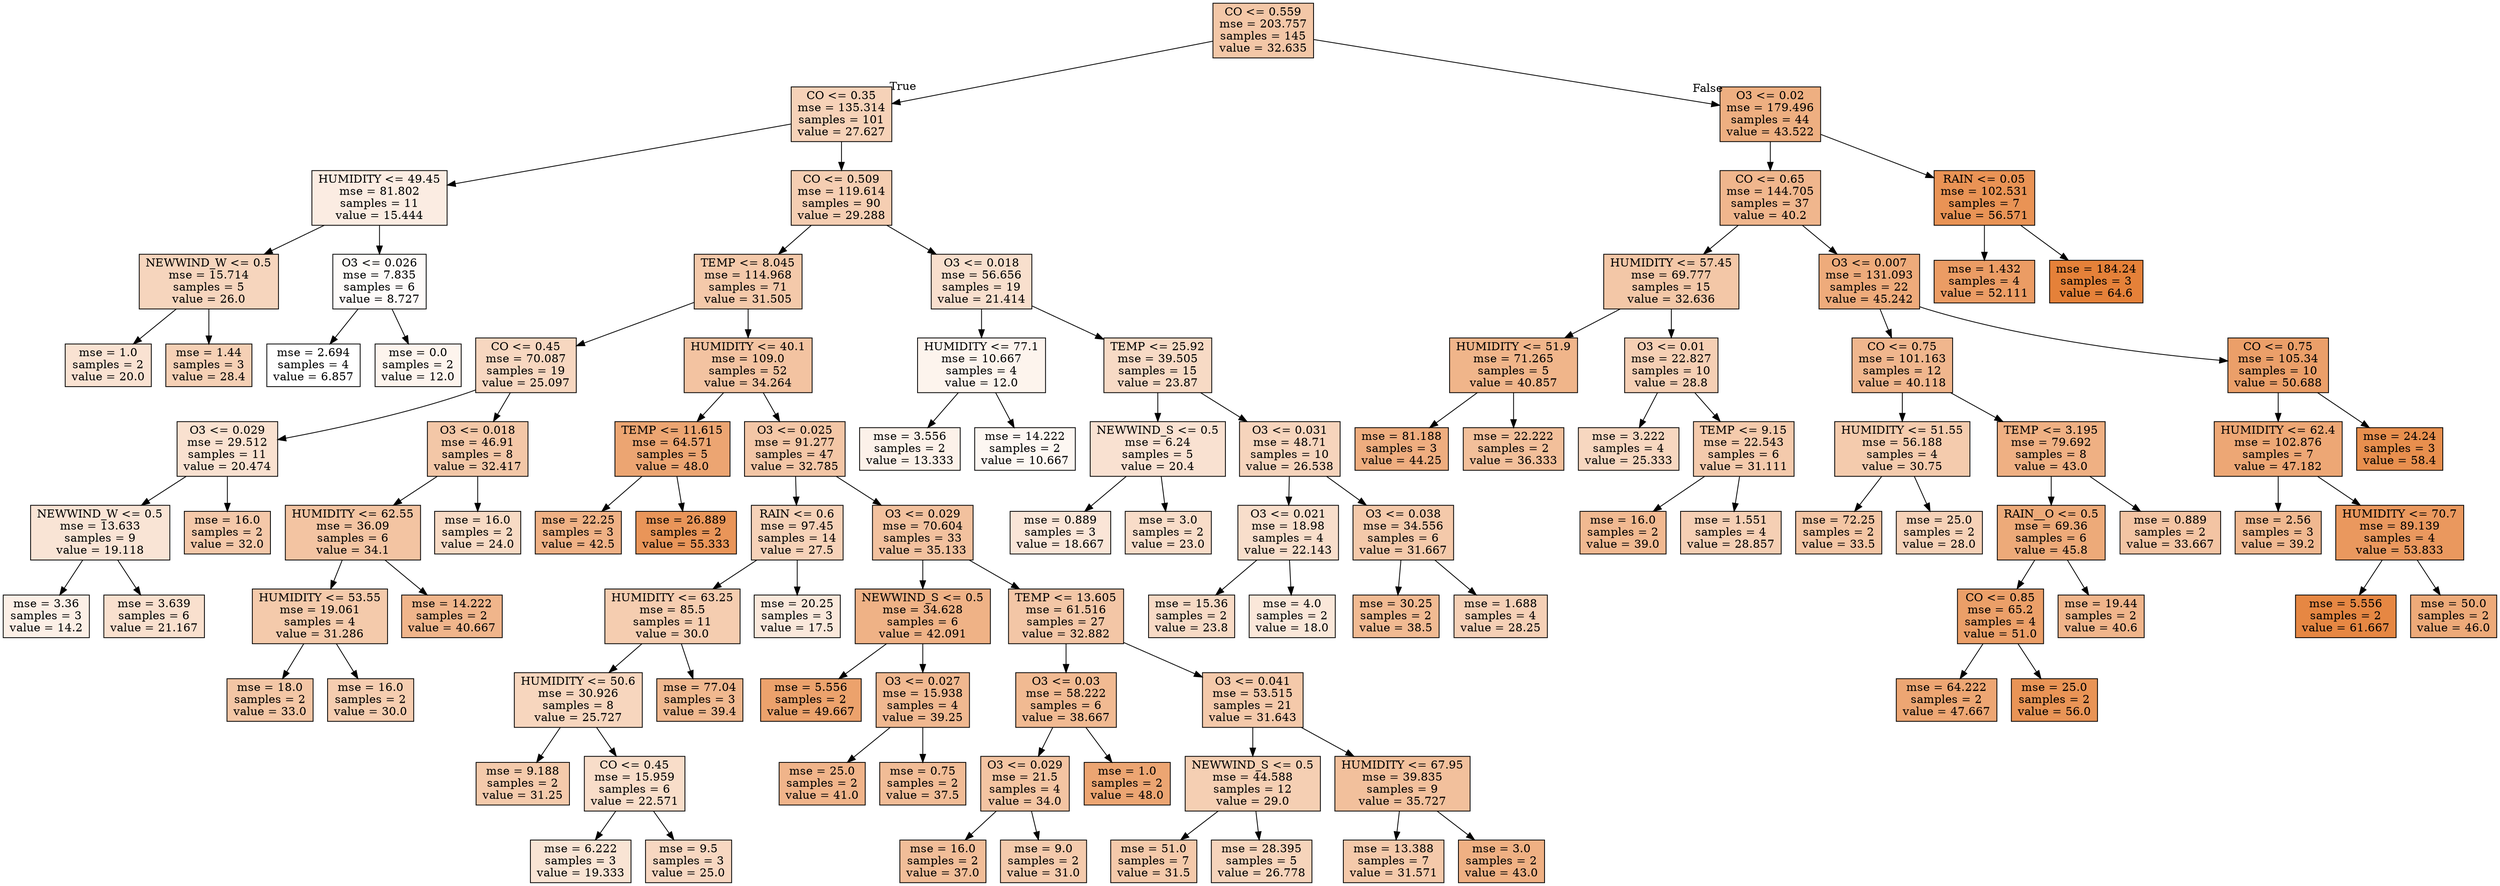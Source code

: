 digraph Tree {
node [shape=box, style="filled", color="black"] ;
0 [label="CO <= 0.559\nmse = 203.757\nsamples = 145\nvalue = 32.635", fillcolor="#f3c7a7"] ;
1 [label="CO <= 0.35\nmse = 135.314\nsamples = 101\nvalue = 27.627", fillcolor="#f6d2b8"] ;
0 -> 1 [labeldistance=2.5, labelangle=45, headlabel="True"] ;
2 [label="HUMIDITY <= 49.45\nmse = 81.802\nsamples = 11\nvalue = 15.444", fillcolor="#fbece2"] ;
1 -> 2 ;
3 [label="NEWWIND_W <= 0.5\nmse = 15.714\nsamples = 5\nvalue = 26.0", fillcolor="#f6d5bd"] ;
2 -> 3 ;
4 [label="mse = 1.0\nsamples = 2\nvalue = 20.0", fillcolor="#f9e2d2"] ;
3 -> 4 ;
5 [label="mse = 1.44\nsamples = 3\nvalue = 28.4", fillcolor="#f5d0b5"] ;
3 -> 5 ;
6 [label="O3 <= 0.026\nmse = 7.835\nsamples = 6\nvalue = 8.727", fillcolor="#fefbf9"] ;
2 -> 6 ;
7 [label="mse = 2.694\nsamples = 4\nvalue = 6.857", fillcolor="#ffffff"] ;
6 -> 7 ;
8 [label="mse = 0.0\nsamples = 2\nvalue = 12.0", fillcolor="#fdf4ed"] ;
6 -> 8 ;
9 [label="CO <= 0.509\nmse = 119.614\nsamples = 90\nvalue = 29.288", fillcolor="#f5ceb2"] ;
1 -> 9 ;
10 [label="TEMP <= 8.045\nmse = 114.968\nsamples = 71\nvalue = 31.505", fillcolor="#f4c9aa"] ;
9 -> 10 ;
11 [label="CO <= 0.45\nmse = 70.087\nsamples = 19\nvalue = 25.097", fillcolor="#f7d7c0"] ;
10 -> 11 ;
12 [label="O3 <= 0.029\nmse = 29.512\nsamples = 11\nvalue = 20.474", fillcolor="#f9e1d0"] ;
11 -> 12 ;
13 [label="NEWWIND_W <= 0.5\nmse = 13.633\nsamples = 9\nvalue = 19.118", fillcolor="#f9e4d5"] ;
12 -> 13 ;
14 [label="mse = 3.36\nsamples = 3\nvalue = 14.2", fillcolor="#fcefe6"] ;
13 -> 14 ;
15 [label="mse = 3.639\nsamples = 6\nvalue = 21.167", fillcolor="#f9e0ce"] ;
13 -> 15 ;
16 [label="mse = 16.0\nsamples = 2\nvalue = 32.0", fillcolor="#f4c8a9"] ;
12 -> 16 ;
17 [label="O3 <= 0.018\nmse = 46.91\nsamples = 8\nvalue = 32.417", fillcolor="#f3c7a7"] ;
11 -> 17 ;
18 [label="HUMIDITY <= 62.55\nmse = 36.09\nsamples = 6\nvalue = 34.1", fillcolor="#f3c4a2"] ;
17 -> 18 ;
19 [label="HUMIDITY <= 53.55\nmse = 19.061\nsamples = 4\nvalue = 31.286", fillcolor="#f4caab"] ;
18 -> 19 ;
20 [label="mse = 18.0\nsamples = 2\nvalue = 33.0", fillcolor="#f3c6a5"] ;
19 -> 20 ;
21 [label="mse = 16.0\nsamples = 2\nvalue = 30.0", fillcolor="#f5cdb0"] ;
19 -> 21 ;
22 [label="mse = 14.222\nsamples = 2\nvalue = 40.667", fillcolor="#f0b58b"] ;
18 -> 22 ;
23 [label="mse = 16.0\nsamples = 2\nvalue = 24.0", fillcolor="#f7dac4"] ;
17 -> 23 ;
24 [label="HUMIDITY <= 40.1\nmse = 109.0\nsamples = 52\nvalue = 34.264", fillcolor="#f3c3a1"] ;
10 -> 24 ;
25 [label="TEMP <= 11.615\nmse = 64.571\nsamples = 5\nvalue = 48.0", fillcolor="#eca572"] ;
24 -> 25 ;
26 [label="mse = 22.25\nsamples = 3\nvalue = 42.5", fillcolor="#efb185"] ;
25 -> 26 ;
27 [label="mse = 26.889\nsamples = 2\nvalue = 55.333", fillcolor="#e99559"] ;
25 -> 27 ;
28 [label="O3 <= 0.025\nmse = 91.277\nsamples = 47\nvalue = 32.785", fillcolor="#f3c6a6"] ;
24 -> 28 ;
29 [label="RAIN <= 0.6\nmse = 97.45\nsamples = 14\nvalue = 27.5", fillcolor="#f6d2b8"] ;
28 -> 29 ;
30 [label="HUMIDITY <= 63.25\nmse = 85.5\nsamples = 11\nvalue = 30.0", fillcolor="#f5cdb0"] ;
29 -> 30 ;
31 [label="HUMIDITY <= 50.6\nmse = 30.926\nsamples = 8\nvalue = 25.727", fillcolor="#f7d6be"] ;
30 -> 31 ;
32 [label="mse = 9.188\nsamples = 2\nvalue = 31.25", fillcolor="#f4caab"] ;
31 -> 32 ;
33 [label="CO <= 0.45\nmse = 15.959\nsamples = 6\nvalue = 22.571", fillcolor="#f8ddc9"] ;
31 -> 33 ;
34 [label="mse = 6.222\nsamples = 3\nvalue = 19.333", fillcolor="#f9e4d4"] ;
33 -> 34 ;
35 [label="mse = 9.5\nsamples = 3\nvalue = 25.0", fillcolor="#f7d7c1"] ;
33 -> 35 ;
36 [label="mse = 77.04\nsamples = 3\nvalue = 39.4", fillcolor="#f0b88f"] ;
30 -> 36 ;
37 [label="mse = 20.25\nsamples = 3\nvalue = 17.5", fillcolor="#fae8db"] ;
29 -> 37 ;
38 [label="O3 <= 0.029\nmse = 70.604\nsamples = 33\nvalue = 35.133", fillcolor="#f2c19e"] ;
28 -> 38 ;
39 [label="NEWWIND_S <= 0.5\nmse = 34.628\nsamples = 6\nvalue = 42.091", fillcolor="#efb286"] ;
38 -> 39 ;
40 [label="mse = 5.556\nsamples = 2\nvalue = 49.667", fillcolor="#eca26c"] ;
39 -> 40 ;
41 [label="O3 <= 0.027\nmse = 15.938\nsamples = 4\nvalue = 39.25", fillcolor="#f0b890"] ;
39 -> 41 ;
42 [label="mse = 25.0\nsamples = 2\nvalue = 41.0", fillcolor="#f0b48a"] ;
41 -> 42 ;
43 [label="mse = 0.75\nsamples = 2\nvalue = 37.5", fillcolor="#f1bc96"] ;
41 -> 43 ;
44 [label="TEMP <= 13.605\nmse = 61.516\nsamples = 27\nvalue = 32.882", fillcolor="#f3c6a6"] ;
38 -> 44 ;
45 [label="O3 <= 0.03\nmse = 58.222\nsamples = 6\nvalue = 38.667", fillcolor="#f1ba92"] ;
44 -> 45 ;
46 [label="O3 <= 0.029\nmse = 21.5\nsamples = 4\nvalue = 34.0", fillcolor="#f3c4a2"] ;
45 -> 46 ;
47 [label="mse = 16.0\nsamples = 2\nvalue = 37.0", fillcolor="#f1bd98"] ;
46 -> 47 ;
48 [label="mse = 9.0\nsamples = 2\nvalue = 31.0", fillcolor="#f4caac"] ;
46 -> 48 ;
49 [label="mse = 1.0\nsamples = 2\nvalue = 48.0", fillcolor="#eca572"] ;
45 -> 49 ;
50 [label="O3 <= 0.041\nmse = 53.515\nsamples = 21\nvalue = 31.643", fillcolor="#f4c9aa"] ;
44 -> 50 ;
51 [label="NEWWIND_S <= 0.5\nmse = 44.588\nsamples = 12\nvalue = 29.0", fillcolor="#f5cfb3"] ;
50 -> 51 ;
52 [label="mse = 51.0\nsamples = 7\nvalue = 31.5", fillcolor="#f4c9aa"] ;
51 -> 52 ;
53 [label="mse = 28.395\nsamples = 5\nvalue = 26.778", fillcolor="#f6d4bb"] ;
51 -> 53 ;
54 [label="HUMIDITY <= 67.95\nmse = 39.835\nsamples = 9\nvalue = 35.727", fillcolor="#f2c09c"] ;
50 -> 54 ;
55 [label="mse = 13.388\nsamples = 7\nvalue = 31.571", fillcolor="#f4c9aa"] ;
54 -> 55 ;
56 [label="mse = 3.0\nsamples = 2\nvalue = 43.0", fillcolor="#efb083"] ;
54 -> 56 ;
57 [label="O3 <= 0.018\nmse = 56.656\nsamples = 19\nvalue = 21.414", fillcolor="#f8dfcd"] ;
9 -> 57 ;
58 [label="HUMIDITY <= 77.1\nmse = 10.667\nsamples = 4\nvalue = 12.0", fillcolor="#fdf4ed"] ;
57 -> 58 ;
59 [label="mse = 3.556\nsamples = 2\nvalue = 13.333", fillcolor="#fcf1e9"] ;
58 -> 59 ;
60 [label="mse = 14.222\nsamples = 2\nvalue = 10.667", fillcolor="#fdf7f2"] ;
58 -> 60 ;
61 [label="TEMP <= 25.92\nmse = 39.505\nsamples = 15\nvalue = 23.87", fillcolor="#f7dac5"] ;
57 -> 61 ;
62 [label="NEWWIND_S <= 0.5\nmse = 6.24\nsamples = 5\nvalue = 20.4", fillcolor="#f9e1d1"] ;
61 -> 62 ;
63 [label="mse = 0.889\nsamples = 3\nvalue = 18.667", fillcolor="#fae5d7"] ;
62 -> 63 ;
64 [label="mse = 3.0\nsamples = 2\nvalue = 23.0", fillcolor="#f8dcc8"] ;
62 -> 64 ;
65 [label="O3 <= 0.031\nmse = 48.71\nsamples = 10\nvalue = 26.538", fillcolor="#f6d4bc"] ;
61 -> 65 ;
66 [label="O3 <= 0.021\nmse = 18.98\nsamples = 4\nvalue = 22.143", fillcolor="#f8decb"] ;
65 -> 66 ;
67 [label="mse = 15.36\nsamples = 2\nvalue = 23.8", fillcolor="#f7dac5"] ;
66 -> 67 ;
68 [label="mse = 4.0\nsamples = 2\nvalue = 18.0", fillcolor="#fae7d9"] ;
66 -> 68 ;
69 [label="O3 <= 0.038\nmse = 34.556\nsamples = 6\nvalue = 31.667", fillcolor="#f4c9aa"] ;
65 -> 69 ;
70 [label="mse = 30.25\nsamples = 2\nvalue = 38.5", fillcolor="#f1ba92"] ;
69 -> 70 ;
71 [label="mse = 1.688\nsamples = 4\nvalue = 28.25", fillcolor="#f5d0b6"] ;
69 -> 71 ;
72 [label="O3 <= 0.02\nmse = 179.496\nsamples = 44\nvalue = 43.522", fillcolor="#eeaf81"] ;
0 -> 72 [labeldistance=2.5, labelangle=-45, headlabel="False"] ;
73 [label="CO <= 0.65\nmse = 144.705\nsamples = 37\nvalue = 40.2", fillcolor="#f0b68d"] ;
72 -> 73 ;
74 [label="HUMIDITY <= 57.45\nmse = 69.777\nsamples = 15\nvalue = 32.636", fillcolor="#f3c7a7"] ;
73 -> 74 ;
75 [label="HUMIDITY <= 51.9\nmse = 71.265\nsamples = 5\nvalue = 40.857", fillcolor="#f0b58a"] ;
74 -> 75 ;
76 [label="mse = 81.188\nsamples = 3\nvalue = 44.25", fillcolor="#eead7f"] ;
75 -> 76 ;
77 [label="mse = 22.222\nsamples = 2\nvalue = 36.333", fillcolor="#f2bf9a"] ;
75 -> 77 ;
78 [label="O3 <= 0.01\nmse = 22.827\nsamples = 10\nvalue = 28.8", fillcolor="#f5cfb4"] ;
74 -> 78 ;
79 [label="mse = 3.222\nsamples = 4\nvalue = 25.333", fillcolor="#f7d7c0"] ;
78 -> 79 ;
80 [label="TEMP <= 9.15\nmse = 22.543\nsamples = 6\nvalue = 31.111", fillcolor="#f4caac"] ;
78 -> 80 ;
81 [label="mse = 16.0\nsamples = 2\nvalue = 39.0", fillcolor="#f1b991"] ;
80 -> 81 ;
82 [label="mse = 1.551\nsamples = 4\nvalue = 28.857", fillcolor="#f5cfb4"] ;
80 -> 82 ;
83 [label="O3 <= 0.007\nmse = 131.093\nsamples = 22\nvalue = 45.242", fillcolor="#eeab7b"] ;
73 -> 83 ;
84 [label="CO <= 0.75\nmse = 101.163\nsamples = 12\nvalue = 40.118", fillcolor="#f0b68d"] ;
83 -> 84 ;
85 [label="HUMIDITY <= 51.55\nmse = 56.188\nsamples = 4\nvalue = 30.75", fillcolor="#f4cbad"] ;
84 -> 85 ;
86 [label="mse = 72.25\nsamples = 2\nvalue = 33.5", fillcolor="#f3c5a4"] ;
85 -> 86 ;
87 [label="mse = 25.0\nsamples = 2\nvalue = 28.0", fillcolor="#f5d1b7"] ;
85 -> 87 ;
88 [label="TEMP <= 3.195\nmse = 79.692\nsamples = 8\nvalue = 43.0", fillcolor="#efb083"] ;
84 -> 88 ;
89 [label="RAIN__O <= 0.5\nmse = 69.36\nsamples = 6\nvalue = 45.8", fillcolor="#edaa79"] ;
88 -> 89 ;
90 [label="CO <= 0.85\nmse = 65.2\nsamples = 4\nvalue = 51.0", fillcolor="#eb9f68"] ;
89 -> 90 ;
91 [label="mse = 64.222\nsamples = 2\nvalue = 47.667", fillcolor="#eda673"] ;
90 -> 91 ;
92 [label="mse = 25.0\nsamples = 2\nvalue = 56.0", fillcolor="#e99456"] ;
90 -> 92 ;
93 [label="mse = 19.44\nsamples = 2\nvalue = 40.6", fillcolor="#f0b58b"] ;
89 -> 93 ;
94 [label="mse = 0.889\nsamples = 2\nvalue = 33.667", fillcolor="#f3c4a3"] ;
88 -> 94 ;
95 [label="CO <= 0.75\nmse = 105.34\nsamples = 10\nvalue = 50.688", fillcolor="#eb9f69"] ;
83 -> 95 ;
96 [label="HUMIDITY <= 62.4\nmse = 102.876\nsamples = 7\nvalue = 47.182", fillcolor="#eda775"] ;
95 -> 96 ;
97 [label="mse = 2.56\nsamples = 3\nvalue = 39.2", fillcolor="#f0b890"] ;
96 -> 97 ;
98 [label="HUMIDITY <= 70.7\nmse = 89.139\nsamples = 4\nvalue = 53.833", fillcolor="#ea985e"] ;
96 -> 98 ;
99 [label="mse = 5.556\nsamples = 2\nvalue = 61.667", fillcolor="#e68743"] ;
98 -> 99 ;
100 [label="mse = 50.0\nsamples = 2\nvalue = 46.0", fillcolor="#edaa79"] ;
98 -> 100 ;
101 [label="mse = 24.24\nsamples = 3\nvalue = 58.4", fillcolor="#e88f4e"] ;
95 -> 101 ;
102 [label="RAIN <= 0.05\nmse = 102.531\nsamples = 7\nvalue = 56.571", fillcolor="#e99355"] ;
72 -> 102 ;
103 [label="mse = 1.432\nsamples = 4\nvalue = 52.111", fillcolor="#eb9c64"] ;
102 -> 103 ;
104 [label="mse = 184.24\nsamples = 3\nvalue = 64.6", fillcolor="#e58139"] ;
102 -> 104 ;
}